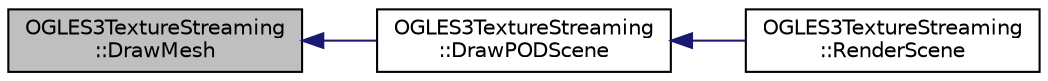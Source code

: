 digraph "OGLES3TextureStreaming::DrawMesh"
{
  edge [fontname="Helvetica",fontsize="10",labelfontname="Helvetica",labelfontsize="10"];
  node [fontname="Helvetica",fontsize="10",shape=record];
  rankdir="LR";
  Node1 [label="OGLES3TextureStreaming\l::DrawMesh",height=0.2,width=0.4,color="black", fillcolor="grey75", style="filled", fontcolor="black"];
  Node1 -> Node2 [dir="back",color="midnightblue",fontsize="10",style="solid"];
  Node2 [label="OGLES3TextureStreaming\l::DrawPODScene",height=0.2,width=0.4,color="black", fillcolor="white", style="filled",URL="$class_o_g_l_e_s3_texture_streaming.html#abec4d091d8706a3698d8a7570cc821e1"];
  Node2 -> Node3 [dir="back",color="midnightblue",fontsize="10",style="solid"];
  Node3 [label="OGLES3TextureStreaming\l::RenderScene",height=0.2,width=0.4,color="black", fillcolor="white", style="filled",URL="$class_o_g_l_e_s3_texture_streaming.html#a8ceea3c9b7b714c3bc7fb30b267c3aed"];
}
